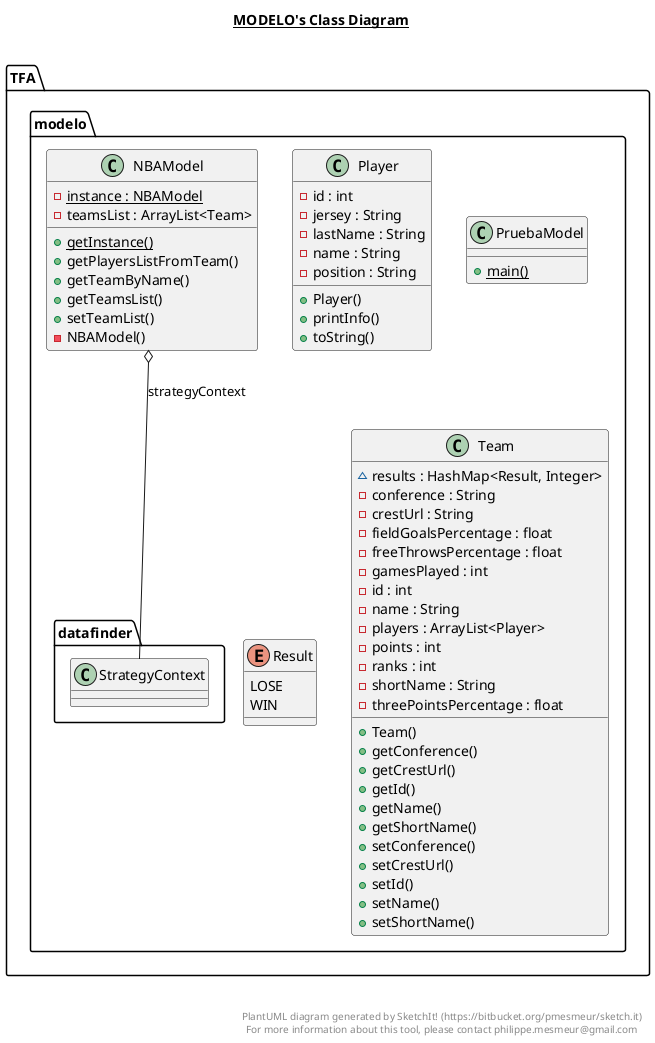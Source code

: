 @startuml

title __MODELO's Class Diagram__\n

  namespace TFA {
    namespace modelo {
      class TFA.modelo.NBAModel {
          {static} - instance : NBAModel
          - teamsList : ArrayList<Team>
          {static} + getInstance()
          + getPlayersListFromTeam()
          + getTeamByName()
          + getTeamsList()
          + setTeamList()
          - NBAModel()
      }
    }
  }
  

  namespace TFA {
    namespace modelo {
      class TFA.modelo.Player {
          - id : int
          - jersey : String
          - lastName : String
          - name : String
          - position : String
          + Player()
          + printInfo()
          + toString()
      }
    }
  }
  

  namespace TFA {
    namespace modelo {
      class TFA.modelo.PruebaModel {
          {static} + main()
      }
    }
  }
  

  namespace TFA {
    namespace modelo {
      enum Result {
        LOSE
        WIN
      }
    }
  }
  

  namespace TFA {
    namespace modelo {
      class TFA.modelo.Team {
          ~ results : HashMap<Result, Integer>
          - conference : String
          - crestUrl : String
          - fieldGoalsPercentage : float
          - freeThrowsPercentage : float
          - gamesPlayed : int
          - id : int
          - name : String
          - players : ArrayList<Player>
          - points : int
          - ranks : int
          - shortName : String
          - threePointsPercentage : float
          + Team()
          + getConference()
          + getCrestUrl()
          + getId()
          + getName()
          + getShortName()
          + setConference()
          + setCrestUrl()
          + setId()
          + setName()
          + setShortName()
      }
    }
  }
  

  TFA.modelo.NBAModel o-- TFA.modelo.datafinder.StrategyContext : strategyContext


right footer


PlantUML diagram generated by SketchIt! (https://bitbucket.org/pmesmeur/sketch.it)
For more information about this tool, please contact philippe.mesmeur@gmail.com
endfooter

@enduml
